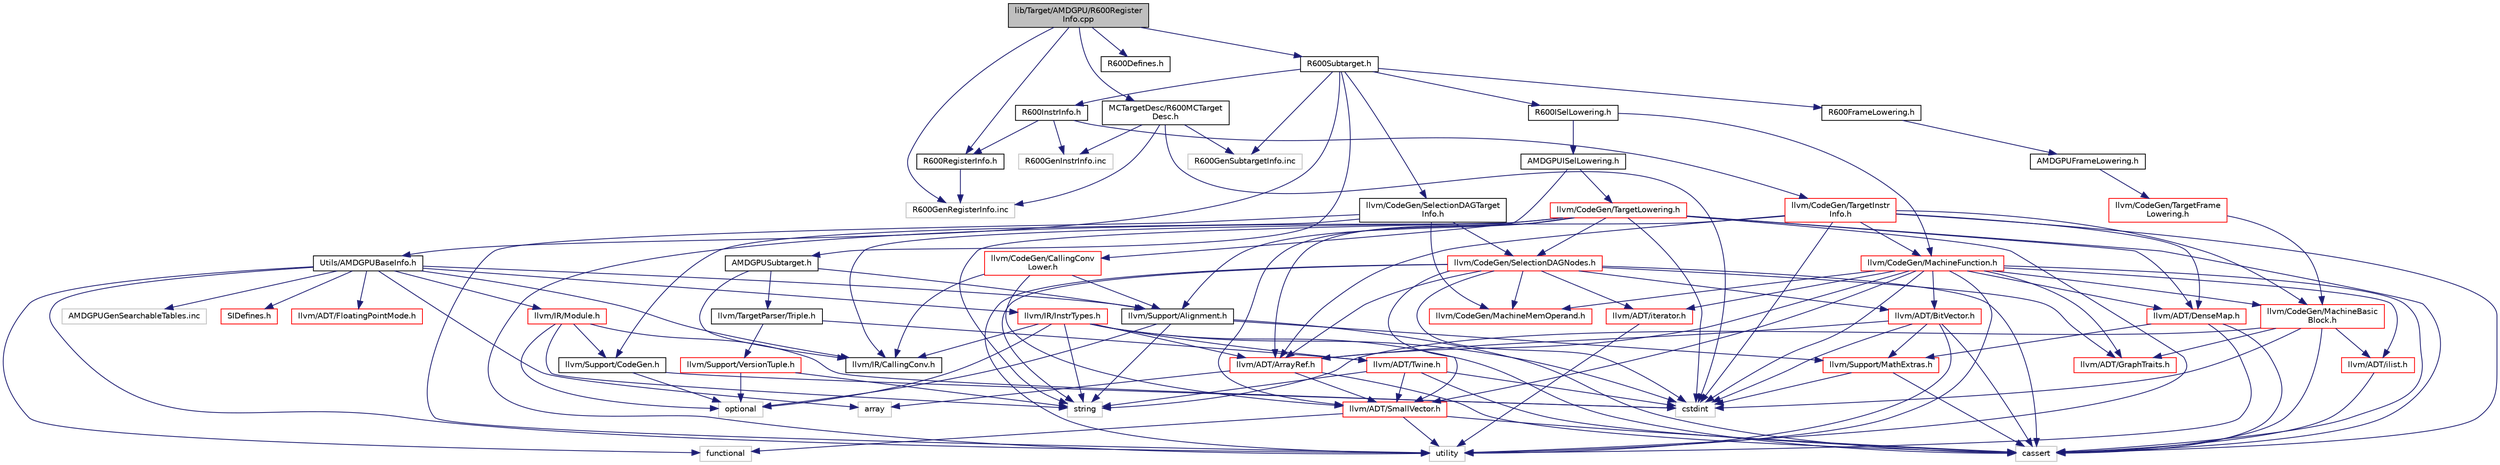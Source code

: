 digraph "lib/Target/AMDGPU/R600RegisterInfo.cpp"
{
 // LATEX_PDF_SIZE
  bgcolor="transparent";
  edge [fontname="Helvetica",fontsize="10",labelfontname="Helvetica",labelfontsize="10"];
  node [fontname="Helvetica",fontsize="10",shape=record];
  Node1 [label="lib/Target/AMDGPU/R600Register\lInfo.cpp",height=0.2,width=0.4,color="black", fillcolor="grey75", style="filled", fontcolor="black",tooltip=" "];
  Node1 -> Node2 [color="midnightblue",fontsize="10",style="solid",fontname="Helvetica"];
  Node2 [label="R600RegisterInfo.h",height=0.2,width=0.4,color="black",URL="$R600RegisterInfo_8h.html",tooltip=" "];
  Node2 -> Node3 [color="midnightblue",fontsize="10",style="solid",fontname="Helvetica"];
  Node3 [label="R600GenRegisterInfo.inc",height=0.2,width=0.4,color="grey75",tooltip=" "];
  Node1 -> Node4 [color="midnightblue",fontsize="10",style="solid",fontname="Helvetica"];
  Node4 [label="MCTargetDesc/R600MCTarget\lDesc.h",height=0.2,width=0.4,color="black",URL="$R600MCTargetDesc_8h.html",tooltip=" "];
  Node4 -> Node5 [color="midnightblue",fontsize="10",style="solid",fontname="Helvetica"];
  Node5 [label="cstdint",height=0.2,width=0.4,color="grey75",tooltip=" "];
  Node4 -> Node3 [color="midnightblue",fontsize="10",style="solid",fontname="Helvetica"];
  Node4 -> Node6 [color="midnightblue",fontsize="10",style="solid",fontname="Helvetica"];
  Node6 [label="R600GenInstrInfo.inc",height=0.2,width=0.4,color="grey75",tooltip=" "];
  Node4 -> Node7 [color="midnightblue",fontsize="10",style="solid",fontname="Helvetica"];
  Node7 [label="R600GenSubtargetInfo.inc",height=0.2,width=0.4,color="grey75",tooltip=" "];
  Node1 -> Node8 [color="midnightblue",fontsize="10",style="solid",fontname="Helvetica"];
  Node8 [label="R600Defines.h",height=0.2,width=0.4,color="black",URL="$R600Defines_8h.html",tooltip=" "];
  Node1 -> Node9 [color="midnightblue",fontsize="10",style="solid",fontname="Helvetica"];
  Node9 [label="R600Subtarget.h",height=0.2,width=0.4,color="black",URL="$R600Subtarget_8h.html",tooltip=" "];
  Node9 -> Node10 [color="midnightblue",fontsize="10",style="solid",fontname="Helvetica"];
  Node10 [label="AMDGPUSubtarget.h",height=0.2,width=0.4,color="black",URL="$AMDGPUSubtarget_8h.html",tooltip=" "];
  Node10 -> Node11 [color="midnightblue",fontsize="10",style="solid",fontname="Helvetica"];
  Node11 [label="llvm/IR/CallingConv.h",height=0.2,width=0.4,color="black",URL="$CallingConv_8h.html",tooltip=" "];
  Node10 -> Node12 [color="midnightblue",fontsize="10",style="solid",fontname="Helvetica"];
  Node12 [label="llvm/Support/Alignment.h",height=0.2,width=0.4,color="black",URL="$Alignment_8h.html",tooltip=" "];
  Node12 -> Node13 [color="midnightblue",fontsize="10",style="solid",fontname="Helvetica"];
  Node13 [label="llvm/Support/MathExtras.h",height=0.2,width=0.4,color="red",URL="$MathExtras_8h.html",tooltip=" "];
  Node13 -> Node21 [color="midnightblue",fontsize="10",style="solid",fontname="Helvetica"];
  Node21 [label="cassert",height=0.2,width=0.4,color="grey75",tooltip=" "];
  Node13 -> Node5 [color="midnightblue",fontsize="10",style="solid",fontname="Helvetica"];
  Node12 -> Node21 [color="midnightblue",fontsize="10",style="solid",fontname="Helvetica"];
  Node12 -> Node23 [color="midnightblue",fontsize="10",style="solid",fontname="Helvetica"];
  Node23 [label="optional",height=0.2,width=0.4,color="grey75",tooltip=" "];
  Node12 -> Node24 [color="midnightblue",fontsize="10",style="solid",fontname="Helvetica"];
  Node24 [label="string",height=0.2,width=0.4,color="grey75",tooltip=" "];
  Node10 -> Node25 [color="midnightblue",fontsize="10",style="solid",fontname="Helvetica"];
  Node25 [label="llvm/TargetParser/Triple.h",height=0.2,width=0.4,color="black",URL="$Triple_8h.html",tooltip=" "];
  Node25 -> Node26 [color="midnightblue",fontsize="10",style="solid",fontname="Helvetica"];
  Node26 [label="llvm/ADT/Twine.h",height=0.2,width=0.4,color="red",URL="$Twine_8h.html",tooltip=" "];
  Node26 -> Node27 [color="midnightblue",fontsize="10",style="solid",fontname="Helvetica"];
  Node27 [label="llvm/ADT/SmallVector.h",height=0.2,width=0.4,color="red",URL="$SmallVector_8h.html",tooltip=" "];
  Node27 -> Node21 [color="midnightblue",fontsize="10",style="solid",fontname="Helvetica"];
  Node27 -> Node33 [color="midnightblue",fontsize="10",style="solid",fontname="Helvetica"];
  Node33 [label="functional",height=0.2,width=0.4,color="grey75",tooltip=" "];
  Node27 -> Node29 [color="midnightblue",fontsize="10",style="solid",fontname="Helvetica"];
  Node29 [label="utility",height=0.2,width=0.4,color="grey75",tooltip=" "];
  Node26 -> Node21 [color="midnightblue",fontsize="10",style="solid",fontname="Helvetica"];
  Node26 -> Node5 [color="midnightblue",fontsize="10",style="solid",fontname="Helvetica"];
  Node26 -> Node24 [color="midnightblue",fontsize="10",style="solid",fontname="Helvetica"];
  Node25 -> Node47 [color="midnightblue",fontsize="10",style="solid",fontname="Helvetica"];
  Node47 [label="llvm/Support/VersionTuple.h",height=0.2,width=0.4,color="red",URL="$VersionTuple_8h.html",tooltip=" "];
  Node47 -> Node23 [color="midnightblue",fontsize="10",style="solid",fontname="Helvetica"];
  Node47 -> Node24 [color="midnightblue",fontsize="10",style="solid",fontname="Helvetica"];
  Node9 -> Node57 [color="midnightblue",fontsize="10",style="solid",fontname="Helvetica"];
  Node57 [label="R600FrameLowering.h",height=0.2,width=0.4,color="black",URL="$R600FrameLowering_8h.html",tooltip=" "];
  Node57 -> Node58 [color="midnightblue",fontsize="10",style="solid",fontname="Helvetica"];
  Node58 [label="AMDGPUFrameLowering.h",height=0.2,width=0.4,color="black",URL="$AMDGPUFrameLowering_8h.html",tooltip=" "];
  Node58 -> Node59 [color="midnightblue",fontsize="10",style="solid",fontname="Helvetica"];
  Node59 [label="llvm/CodeGen/TargetFrame\lLowering.h",height=0.2,width=0.4,color="red",URL="$TargetFrameLowering_8h.html",tooltip=" "];
  Node59 -> Node60 [color="midnightblue",fontsize="10",style="solid",fontname="Helvetica"];
  Node60 [label="llvm/CodeGen/MachineBasic\lBlock.h",height=0.2,width=0.4,color="red",URL="$MachineBasicBlock_8h.html",tooltip=" "];
  Node60 -> Node61 [color="midnightblue",fontsize="10",style="solid",fontname="Helvetica"];
  Node61 [label="llvm/ADT/GraphTraits.h",height=0.2,width=0.4,color="red",URL="$GraphTraits_8h.html",tooltip=" "];
  Node60 -> Node66 [color="midnightblue",fontsize="10",style="solid",fontname="Helvetica"];
  Node66 [label="llvm/ADT/ilist.h",height=0.2,width=0.4,color="red",URL="$ilist_8h.html",tooltip=" "];
  Node66 -> Node21 [color="midnightblue",fontsize="10",style="solid",fontname="Helvetica"];
  Node60 -> Node21 [color="midnightblue",fontsize="10",style="solid",fontname="Helvetica"];
  Node60 -> Node5 [color="midnightblue",fontsize="10",style="solid",fontname="Helvetica"];
  Node60 -> Node24 [color="midnightblue",fontsize="10",style="solid",fontname="Helvetica"];
  Node9 -> Node157 [color="midnightblue",fontsize="10",style="solid",fontname="Helvetica"];
  Node157 [label="R600ISelLowering.h",height=0.2,width=0.4,color="black",URL="$R600ISelLowering_8h.html",tooltip=" "];
  Node157 -> Node158 [color="midnightblue",fontsize="10",style="solid",fontname="Helvetica"];
  Node158 [label="AMDGPUISelLowering.h",height=0.2,width=0.4,color="black",URL="$AMDGPUISelLowering_8h.html",tooltip=" "];
  Node158 -> Node159 [color="midnightblue",fontsize="10",style="solid",fontname="Helvetica"];
  Node159 [label="llvm/CodeGen/CallingConv\lLower.h",height=0.2,width=0.4,color="red",URL="$CallingConvLower_8h.html",tooltip=" "];
  Node159 -> Node27 [color="midnightblue",fontsize="10",style="solid",fontname="Helvetica"];
  Node159 -> Node11 [color="midnightblue",fontsize="10",style="solid",fontname="Helvetica"];
  Node159 -> Node12 [color="midnightblue",fontsize="10",style="solid",fontname="Helvetica"];
  Node158 -> Node162 [color="midnightblue",fontsize="10",style="solid",fontname="Helvetica"];
  Node162 [label="llvm/CodeGen/TargetLowering.h",height=0.2,width=0.4,color="red",URL="$TargetLowering_8h.html",tooltip=" "];
  Node162 -> Node100 [color="midnightblue",fontsize="10",style="solid",fontname="Helvetica"];
  Node100 [label="llvm/ADT/ArrayRef.h",height=0.2,width=0.4,color="red",URL="$ArrayRef_8h.html",tooltip=" "];
  Node100 -> Node27 [color="midnightblue",fontsize="10",style="solid",fontname="Helvetica"];
  Node100 -> Node101 [color="midnightblue",fontsize="10",style="solid",fontname="Helvetica"];
  Node101 [label="array",height=0.2,width=0.4,color="grey75",tooltip=" "];
  Node100 -> Node21 [color="midnightblue",fontsize="10",style="solid",fontname="Helvetica"];
  Node162 -> Node96 [color="midnightblue",fontsize="10",style="solid",fontname="Helvetica"];
  Node96 [label="llvm/ADT/DenseMap.h",height=0.2,width=0.4,color="red",URL="$DenseMap_8h.html",tooltip=" "];
  Node96 -> Node13 [color="midnightblue",fontsize="10",style="solid",fontname="Helvetica"];
  Node96 -> Node21 [color="midnightblue",fontsize="10",style="solid",fontname="Helvetica"];
  Node96 -> Node29 [color="midnightblue",fontsize="10",style="solid",fontname="Helvetica"];
  Node162 -> Node27 [color="midnightblue",fontsize="10",style="solid",fontname="Helvetica"];
  Node162 -> Node236 [color="midnightblue",fontsize="10",style="solid",fontname="Helvetica"];
  Node236 [label="llvm/CodeGen/SelectionDAGNodes.h",height=0.2,width=0.4,color="red",URL="$SelectionDAGNodes_8h.html",tooltip=" "];
  Node236 -> Node100 [color="midnightblue",fontsize="10",style="solid",fontname="Helvetica"];
  Node236 -> Node118 [color="midnightblue",fontsize="10",style="solid",fontname="Helvetica"];
  Node118 [label="llvm/ADT/BitVector.h",height=0.2,width=0.4,color="red",URL="$BitVector_8h.html",tooltip=" "];
  Node118 -> Node100 [color="midnightblue",fontsize="10",style="solid",fontname="Helvetica"];
  Node118 -> Node13 [color="midnightblue",fontsize="10",style="solid",fontname="Helvetica"];
  Node118 -> Node21 [color="midnightblue",fontsize="10",style="solid",fontname="Helvetica"];
  Node118 -> Node5 [color="midnightblue",fontsize="10",style="solid",fontname="Helvetica"];
  Node118 -> Node29 [color="midnightblue",fontsize="10",style="solid",fontname="Helvetica"];
  Node236 -> Node61 [color="midnightblue",fontsize="10",style="solid",fontname="Helvetica"];
  Node236 -> Node27 [color="midnightblue",fontsize="10",style="solid",fontname="Helvetica"];
  Node236 -> Node84 [color="midnightblue",fontsize="10",style="solid",fontname="Helvetica"];
  Node84 [label="llvm/ADT/iterator.h",height=0.2,width=0.4,color="red",URL="$iterator_8h.html",tooltip=" "];
  Node84 -> Node29 [color="midnightblue",fontsize="10",style="solid",fontname="Helvetica"];
  Node236 -> Node86 [color="midnightblue",fontsize="10",style="solid",fontname="Helvetica"];
  Node86 [label="llvm/CodeGen/MachineMemOperand.h",height=0.2,width=0.4,color="red",URL="$MachineMemOperand_8h.html",tooltip=" "];
  Node236 -> Node21 [color="midnightblue",fontsize="10",style="solid",fontname="Helvetica"];
  Node236 -> Node5 [color="midnightblue",fontsize="10",style="solid",fontname="Helvetica"];
  Node236 -> Node24 [color="midnightblue",fontsize="10",style="solid",fontname="Helvetica"];
  Node236 -> Node29 [color="midnightblue",fontsize="10",style="solid",fontname="Helvetica"];
  Node162 -> Node11 [color="midnightblue",fontsize="10",style="solid",fontname="Helvetica"];
  Node162 -> Node12 [color="midnightblue",fontsize="10",style="solid",fontname="Helvetica"];
  Node162 -> Node21 [color="midnightblue",fontsize="10",style="solid",fontname="Helvetica"];
  Node162 -> Node5 [color="midnightblue",fontsize="10",style="solid",fontname="Helvetica"];
  Node162 -> Node24 [color="midnightblue",fontsize="10",style="solid",fontname="Helvetica"];
  Node162 -> Node29 [color="midnightblue",fontsize="10",style="solid",fontname="Helvetica"];
  Node157 -> Node230 [color="midnightblue",fontsize="10",style="solid",fontname="Helvetica"];
  Node230 [label="llvm/CodeGen/MachineFunction.h",height=0.2,width=0.4,color="red",URL="$MachineFunction_8h.html",tooltip=" "];
  Node230 -> Node100 [color="midnightblue",fontsize="10",style="solid",fontname="Helvetica"];
  Node230 -> Node118 [color="midnightblue",fontsize="10",style="solid",fontname="Helvetica"];
  Node230 -> Node96 [color="midnightblue",fontsize="10",style="solid",fontname="Helvetica"];
  Node230 -> Node61 [color="midnightblue",fontsize="10",style="solid",fontname="Helvetica"];
  Node230 -> Node27 [color="midnightblue",fontsize="10",style="solid",fontname="Helvetica"];
  Node230 -> Node66 [color="midnightblue",fontsize="10",style="solid",fontname="Helvetica"];
  Node230 -> Node84 [color="midnightblue",fontsize="10",style="solid",fontname="Helvetica"];
  Node230 -> Node60 [color="midnightblue",fontsize="10",style="solid",fontname="Helvetica"];
  Node230 -> Node86 [color="midnightblue",fontsize="10",style="solid",fontname="Helvetica"];
  Node230 -> Node21 [color="midnightblue",fontsize="10",style="solid",fontname="Helvetica"];
  Node230 -> Node5 [color="midnightblue",fontsize="10",style="solid",fontname="Helvetica"];
  Node230 -> Node29 [color="midnightblue",fontsize="10",style="solid",fontname="Helvetica"];
  Node9 -> Node239 [color="midnightblue",fontsize="10",style="solid",fontname="Helvetica"];
  Node239 [label="R600InstrInfo.h",height=0.2,width=0.4,color="black",URL="$R600InstrInfo_8h.html",tooltip=" "];
  Node239 -> Node2 [color="midnightblue",fontsize="10",style="solid",fontname="Helvetica"];
  Node239 -> Node240 [color="midnightblue",fontsize="10",style="solid",fontname="Helvetica"];
  Node240 [label="llvm/CodeGen/TargetInstr\lInfo.h",height=0.2,width=0.4,color="red",URL="$TargetInstrInfo_8h.html",tooltip=" "];
  Node240 -> Node100 [color="midnightblue",fontsize="10",style="solid",fontname="Helvetica"];
  Node240 -> Node96 [color="midnightblue",fontsize="10",style="solid",fontname="Helvetica"];
  Node240 -> Node60 [color="midnightblue",fontsize="10",style="solid",fontname="Helvetica"];
  Node240 -> Node230 [color="midnightblue",fontsize="10",style="solid",fontname="Helvetica"];
  Node240 -> Node21 [color="midnightblue",fontsize="10",style="solid",fontname="Helvetica"];
  Node240 -> Node5 [color="midnightblue",fontsize="10",style="solid",fontname="Helvetica"];
  Node240 -> Node29 [color="midnightblue",fontsize="10",style="solid",fontname="Helvetica"];
  Node239 -> Node6 [color="midnightblue",fontsize="10",style="solid",fontname="Helvetica"];
  Node9 -> Node277 [color="midnightblue",fontsize="10",style="solid",fontname="Helvetica"];
  Node277 [label="Utils/AMDGPUBaseInfo.h",height=0.2,width=0.4,color="black",URL="$AMDGPUBaseInfo_8h.html",tooltip=" "];
  Node277 -> Node278 [color="midnightblue",fontsize="10",style="solid",fontname="Helvetica"];
  Node278 [label="SIDefines.h",height=0.2,width=0.4,color="red",URL="$SIDefines_8h.html",tooltip=" "];
  Node277 -> Node203 [color="midnightblue",fontsize="10",style="solid",fontname="Helvetica"];
  Node203 [label="llvm/ADT/FloatingPointMode.h",height=0.2,width=0.4,color="red",URL="$FloatingPointMode_8h.html",tooltip=" "];
  Node277 -> Node11 [color="midnightblue",fontsize="10",style="solid",fontname="Helvetica"];
  Node277 -> Node206 [color="midnightblue",fontsize="10",style="solid",fontname="Helvetica"];
  Node206 [label="llvm/IR/InstrTypes.h",height=0.2,width=0.4,color="red",URL="$InstrTypes_8h.html",tooltip=" "];
  Node206 -> Node100 [color="midnightblue",fontsize="10",style="solid",fontname="Helvetica"];
  Node206 -> Node26 [color="midnightblue",fontsize="10",style="solid",fontname="Helvetica"];
  Node206 -> Node11 [color="midnightblue",fontsize="10",style="solid",fontname="Helvetica"];
  Node206 -> Node21 [color="midnightblue",fontsize="10",style="solid",fontname="Helvetica"];
  Node206 -> Node5 [color="midnightblue",fontsize="10",style="solid",fontname="Helvetica"];
  Node206 -> Node23 [color="midnightblue",fontsize="10",style="solid",fontname="Helvetica"];
  Node206 -> Node24 [color="midnightblue",fontsize="10",style="solid",fontname="Helvetica"];
  Node277 -> Node183 [color="midnightblue",fontsize="10",style="solid",fontname="Helvetica"];
  Node183 [label="llvm/IR/Module.h",height=0.2,width=0.4,color="red",URL="$Module_8h.html",tooltip=" "];
  Node183 -> Node171 [color="midnightblue",fontsize="10",style="solid",fontname="Helvetica"];
  Node171 [label="llvm/Support/CodeGen.h",height=0.2,width=0.4,color="black",URL="$CodeGen_8h.html",tooltip=" "];
  Node171 -> Node5 [color="midnightblue",fontsize="10",style="solid",fontname="Helvetica"];
  Node171 -> Node23 [color="midnightblue",fontsize="10",style="solid",fontname="Helvetica"];
  Node183 -> Node5 [color="midnightblue",fontsize="10",style="solid",fontname="Helvetica"];
  Node183 -> Node23 [color="midnightblue",fontsize="10",style="solid",fontname="Helvetica"];
  Node183 -> Node24 [color="midnightblue",fontsize="10",style="solid",fontname="Helvetica"];
  Node277 -> Node12 [color="midnightblue",fontsize="10",style="solid",fontname="Helvetica"];
  Node277 -> Node101 [color="midnightblue",fontsize="10",style="solid",fontname="Helvetica"];
  Node277 -> Node33 [color="midnightblue",fontsize="10",style="solid",fontname="Helvetica"];
  Node277 -> Node29 [color="midnightblue",fontsize="10",style="solid",fontname="Helvetica"];
  Node277 -> Node279 [color="midnightblue",fontsize="10",style="solid",fontname="Helvetica"];
  Node279 [label="AMDGPUGenSearchableTables.inc",height=0.2,width=0.4,color="grey75",tooltip=" "];
  Node9 -> Node280 [color="midnightblue",fontsize="10",style="solid",fontname="Helvetica"];
  Node280 [label="llvm/CodeGen/SelectionDAGTarget\lInfo.h",height=0.2,width=0.4,color="black",URL="$SelectionDAGTargetInfo_8h.html",tooltip=" "];
  Node280 -> Node86 [color="midnightblue",fontsize="10",style="solid",fontname="Helvetica"];
  Node280 -> Node236 [color="midnightblue",fontsize="10",style="solid",fontname="Helvetica"];
  Node280 -> Node171 [color="midnightblue",fontsize="10",style="solid",fontname="Helvetica"];
  Node280 -> Node29 [color="midnightblue",fontsize="10",style="solid",fontname="Helvetica"];
  Node9 -> Node7 [color="midnightblue",fontsize="10",style="solid",fontname="Helvetica"];
  Node1 -> Node3 [color="midnightblue",fontsize="10",style="solid",fontname="Helvetica"];
}
